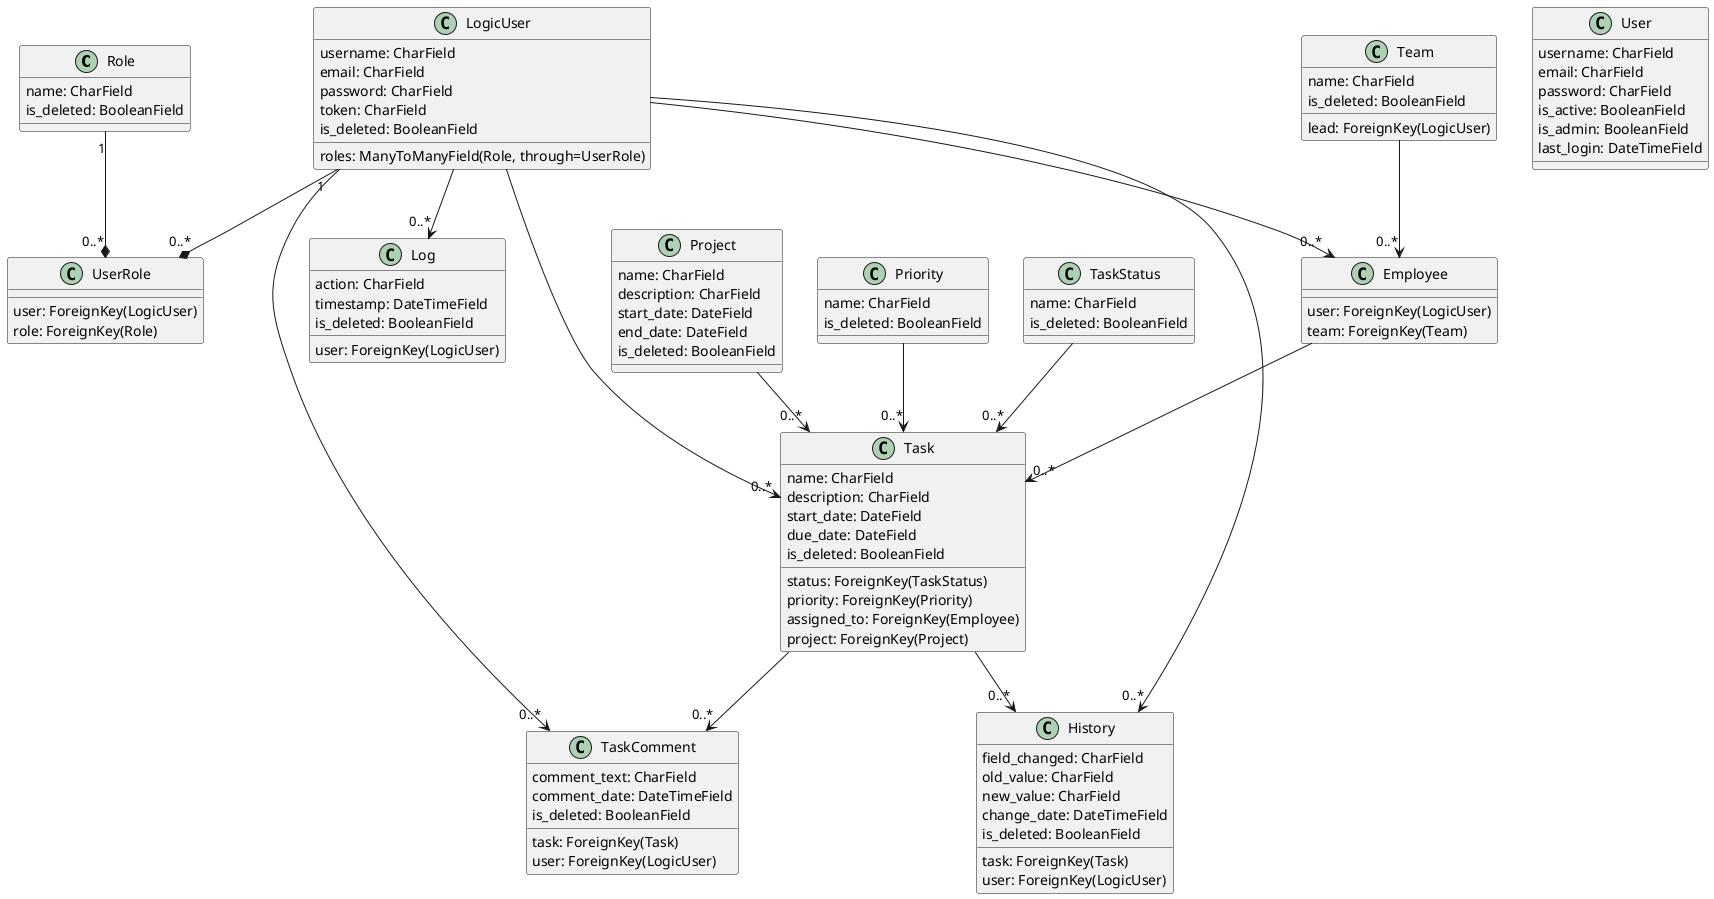 @startuml

class Role {
    name: CharField
    is_deleted: BooleanField
}

class LogicUser {
    username: CharField
    email: CharField
    password: CharField
    roles: ManyToManyField(Role, through=UserRole)
    token: CharField
    is_deleted: BooleanField
}

class User {
    username: CharField
    email: CharField
    password: CharField
    is_active: BooleanField
    is_admin: BooleanField
    last_login: DateTimeField
}

class Project {
    name: CharField
    description: CharField
    start_date: DateField
    end_date: DateField
    is_deleted: BooleanField
}

class Team {
    name: CharField
    lead: ForeignKey(LogicUser)
    is_deleted: BooleanField
}

class Employee {
    user: ForeignKey(LogicUser)
    team: ForeignKey(Team)
}

class Priority {
    name: CharField
    is_deleted: BooleanField
}

class TaskStatus {
    name: CharField
    is_deleted: BooleanField
}

class Task {
    name: CharField
    description: CharField
    status: ForeignKey(TaskStatus)
    priority: ForeignKey(Priority)
    start_date: DateField
    due_date: DateField
    assigned_to: ForeignKey(Employee)
    project: ForeignKey(Project)
    is_deleted: BooleanField
}

class TaskComment {
    task: ForeignKey(Task)
    user: ForeignKey(LogicUser)
    comment_text: CharField
    comment_date: DateTimeField
    is_deleted: BooleanField
}

class History {
    task: ForeignKey(Task)
    user: ForeignKey(LogicUser)
    field_changed: CharField
    old_value: CharField
    new_value: CharField
    change_date: DateTimeField
    is_deleted: BooleanField
}

class Log {
    user: ForeignKey(LogicUser)
    action: CharField
    timestamp: DateTimeField
    is_deleted: BooleanField
}

class UserRole {
    user: ForeignKey(LogicUser)
    role: ForeignKey(Role)
}

LogicUser "1" --* "0..*" UserRole
Role "1" --* "0..*" UserRole

LogicUser --> "0..*" Employee
Team --> "0..*" Employee

LogicUser --> "0..*" Task
Project --> "0..*" Task
TaskStatus --> "0..*" Task
Priority --> "0..*" Task
Employee --> "0..*" Task

Task --> "0..*" TaskComment
LogicUser --> "0..*" TaskComment

Task --> "0..*" History
LogicUser --> "0..*" History

LogicUser --> "0..*" Log

@enduml